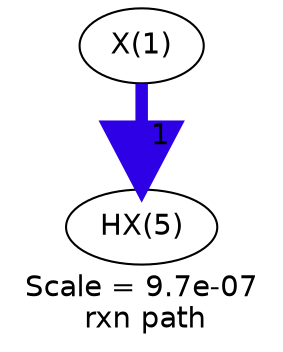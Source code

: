 digraph reaction_paths {
center=1;
s33 -> s34[fontname="Helvetica", style="setlinewidth(6)", arrowsize=3, color="0.7, 1.5, 0.9"
, label=" 1"];
s33 [ fontname="Helvetica", label="X(1)"];
s34 [ fontname="Helvetica", label="HX(5)"];
 label = "Scale = 9.7e-07\l rxn path";
 fontname = "Helvetica";
}

